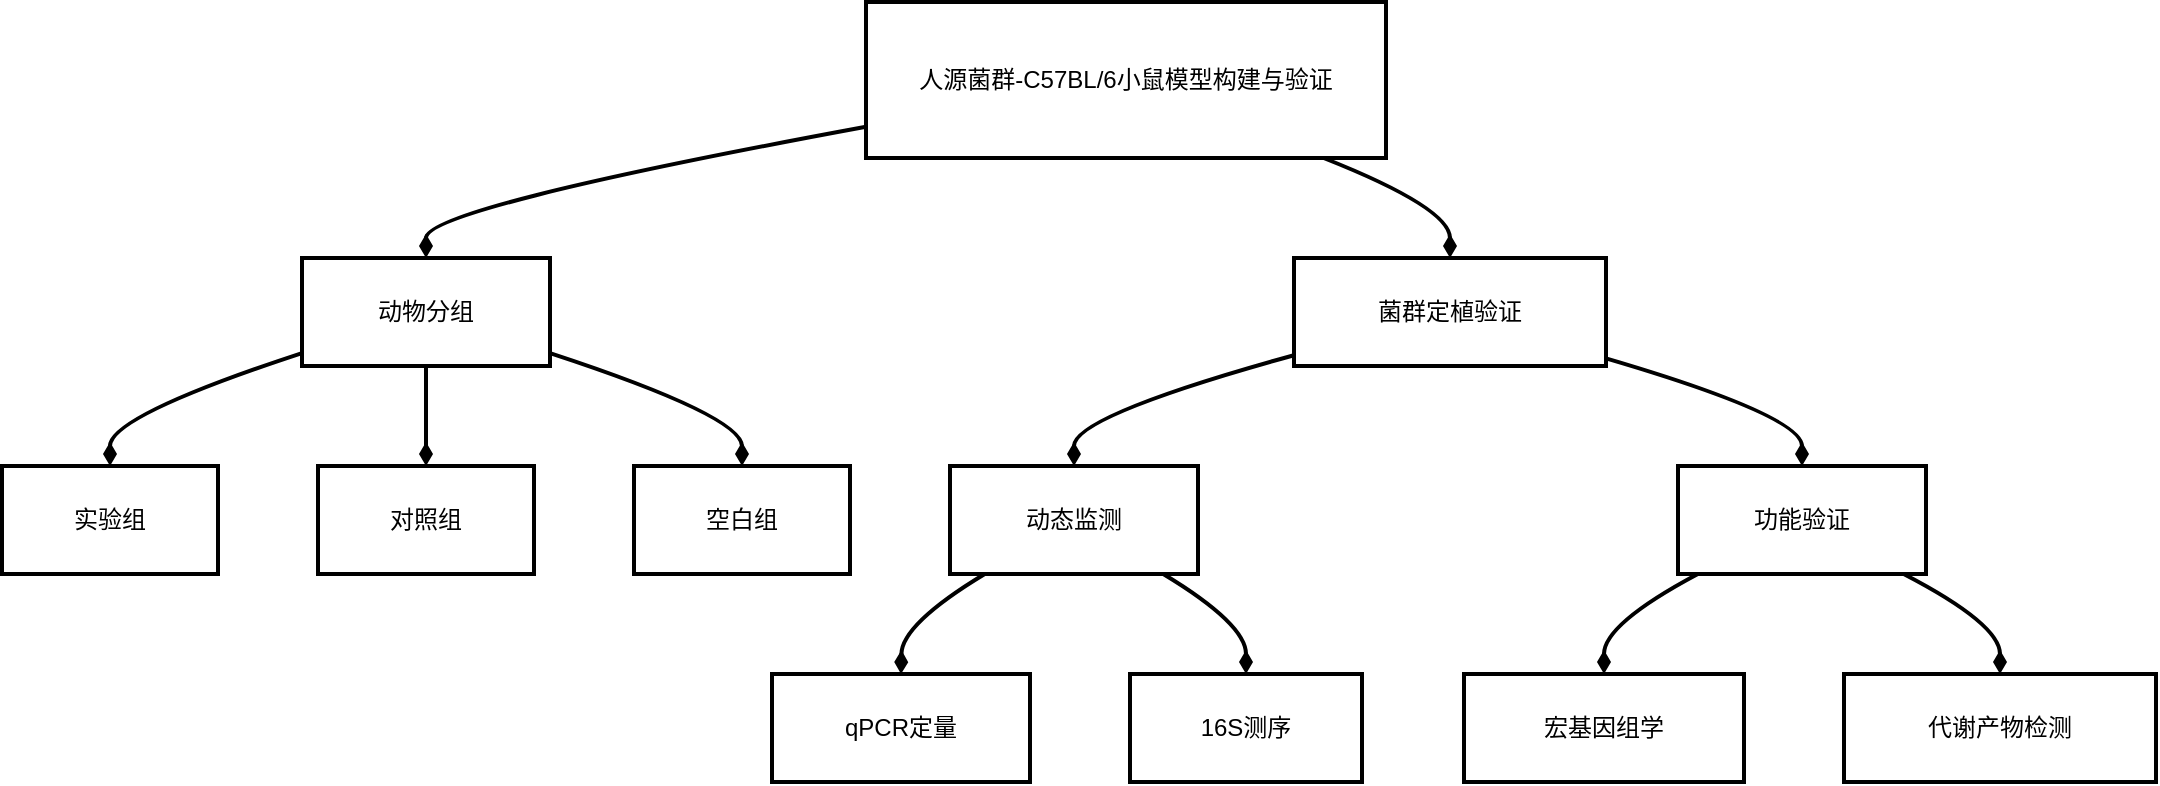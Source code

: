 <mxfile version="26.2.14">
  <diagram id="C5RBs43oDa-KdzZeNtuy" name="Page-1">
    <mxGraphModel dx="1418" dy="762" grid="1" gridSize="10" guides="1" tooltips="1" connect="1" arrows="1" fold="1" page="1" pageScale="1" pageWidth="827" pageHeight="1169" math="1" shadow="0" adaptiveColors="auto">
      <root>
        <mxCell id="WIyWlLk6GJQsqaUBKTNV-0" />
        <mxCell id="WIyWlLk6GJQsqaUBKTNV-1" parent="WIyWlLk6GJQsqaUBKTNV-0" />
        <mxCell id="KGAYr9diKrxtLoyavETy-0" value="人源菌群-C57BL/6小鼠模型构建与验证" style="whiteSpace=wrap;strokeWidth=2;" vertex="1" parent="WIyWlLk6GJQsqaUBKTNV-1">
          <mxGeometry x="452" y="20" width="260" height="78" as="geometry" />
        </mxCell>
        <mxCell id="KGAYr9diKrxtLoyavETy-1" value="动物分组" style="whiteSpace=wrap;strokeWidth=2;" vertex="1" parent="WIyWlLk6GJQsqaUBKTNV-1">
          <mxGeometry x="170" y="148" width="124" height="54" as="geometry" />
        </mxCell>
        <mxCell id="KGAYr9diKrxtLoyavETy-2" value="菌群定植验证" style="whiteSpace=wrap;strokeWidth=2;" vertex="1" parent="WIyWlLk6GJQsqaUBKTNV-1">
          <mxGeometry x="666" y="148" width="156" height="54" as="geometry" />
        </mxCell>
        <mxCell id="KGAYr9diKrxtLoyavETy-3" value="实验组" style="whiteSpace=wrap;strokeWidth=2;" vertex="1" parent="WIyWlLk6GJQsqaUBKTNV-1">
          <mxGeometry x="20" y="252" width="108" height="54" as="geometry" />
        </mxCell>
        <mxCell id="KGAYr9diKrxtLoyavETy-4" value="对照组" style="whiteSpace=wrap;strokeWidth=2;" vertex="1" parent="WIyWlLk6GJQsqaUBKTNV-1">
          <mxGeometry x="178" y="252" width="108" height="54" as="geometry" />
        </mxCell>
        <mxCell id="KGAYr9diKrxtLoyavETy-5" value="空白组" style="whiteSpace=wrap;strokeWidth=2;" vertex="1" parent="WIyWlLk6GJQsqaUBKTNV-1">
          <mxGeometry x="336" y="252" width="108" height="54" as="geometry" />
        </mxCell>
        <mxCell id="KGAYr9diKrxtLoyavETy-6" value="动态监测" style="whiteSpace=wrap;strokeWidth=2;" vertex="1" parent="WIyWlLk6GJQsqaUBKTNV-1">
          <mxGeometry x="494" y="252" width="124" height="54" as="geometry" />
        </mxCell>
        <mxCell id="KGAYr9diKrxtLoyavETy-7" value="功能验证" style="whiteSpace=wrap;strokeWidth=2;" vertex="1" parent="WIyWlLk6GJQsqaUBKTNV-1">
          <mxGeometry x="858" y="252" width="124" height="54" as="geometry" />
        </mxCell>
        <mxCell id="KGAYr9diKrxtLoyavETy-8" value="qPCR定量" style="whiteSpace=wrap;strokeWidth=2;" vertex="1" parent="WIyWlLk6GJQsqaUBKTNV-1">
          <mxGeometry x="405" y="356" width="129" height="54" as="geometry" />
        </mxCell>
        <mxCell id="KGAYr9diKrxtLoyavETy-9" value="16S测序" style="whiteSpace=wrap;strokeWidth=2;" vertex="1" parent="WIyWlLk6GJQsqaUBKTNV-1">
          <mxGeometry x="584" y="356" width="116" height="54" as="geometry" />
        </mxCell>
        <mxCell id="KGAYr9diKrxtLoyavETy-10" value="宏基因组学" style="whiteSpace=wrap;strokeWidth=2;" vertex="1" parent="WIyWlLk6GJQsqaUBKTNV-1">
          <mxGeometry x="751" y="356" width="140" height="54" as="geometry" />
        </mxCell>
        <mxCell id="KGAYr9diKrxtLoyavETy-11" value="代谢产物检测" style="whiteSpace=wrap;strokeWidth=2;" vertex="1" parent="WIyWlLk6GJQsqaUBKTNV-1">
          <mxGeometry x="941" y="356" width="156" height="54" as="geometry" />
        </mxCell>
        <mxCell id="KGAYr9diKrxtLoyavETy-12" value="" style="curved=1;startArrow=none;endArrow=diamondThin;exitX=0;exitY=0.8;entryX=0.5;entryY=0;rounded=0;strokeWidth=2;endFill=1;" edge="1" parent="WIyWlLk6GJQsqaUBKTNV-1" source="KGAYr9diKrxtLoyavETy-0" target="KGAYr9diKrxtLoyavETy-1">
          <mxGeometry relative="1" as="geometry">
            <Array as="points">
              <mxPoint x="232" y="123" />
            </Array>
          </mxGeometry>
        </mxCell>
        <mxCell id="KGAYr9diKrxtLoyavETy-13" value="" style="curved=1;startArrow=none;endArrow=diamondThin;exitX=0.88;exitY=1;entryX=0.5;entryY=0;rounded=0;strokeWidth=2;endFill=1;" edge="1" parent="WIyWlLk6GJQsqaUBKTNV-1" source="KGAYr9diKrxtLoyavETy-0" target="KGAYr9diKrxtLoyavETy-2">
          <mxGeometry relative="1" as="geometry">
            <Array as="points">
              <mxPoint x="744" y="123" />
            </Array>
          </mxGeometry>
        </mxCell>
        <mxCell id="KGAYr9diKrxtLoyavETy-14" value="" style="curved=1;startArrow=none;endArrow=diamondThin;exitX=0;exitY=0.88;entryX=0.5;entryY=0;rounded=0;strokeWidth=2;endFill=1;" edge="1" parent="WIyWlLk6GJQsqaUBKTNV-1" source="KGAYr9diKrxtLoyavETy-1" target="KGAYr9diKrxtLoyavETy-3">
          <mxGeometry relative="1" as="geometry">
            <Array as="points">
              <mxPoint x="74" y="227" />
            </Array>
          </mxGeometry>
        </mxCell>
        <mxCell id="KGAYr9diKrxtLoyavETy-15" value="" style="curved=1;startArrow=none;endArrow=diamondThin;exitX=0.5;exitY=1;entryX=0.5;entryY=0;rounded=0;strokeWidth=2;endFill=1;" edge="1" parent="WIyWlLk6GJQsqaUBKTNV-1" source="KGAYr9diKrxtLoyavETy-1" target="KGAYr9diKrxtLoyavETy-4">
          <mxGeometry relative="1" as="geometry">
            <Array as="points" />
          </mxGeometry>
        </mxCell>
        <mxCell id="KGAYr9diKrxtLoyavETy-16" value="" style="curved=1;startArrow=none;endArrow=diamondThin;exitX=1;exitY=0.88;entryX=0.5;entryY=0;rounded=0;strokeWidth=2;endFill=1;" edge="1" parent="WIyWlLk6GJQsqaUBKTNV-1" source="KGAYr9diKrxtLoyavETy-1" target="KGAYr9diKrxtLoyavETy-5">
          <mxGeometry relative="1" as="geometry">
            <Array as="points">
              <mxPoint x="390" y="227" />
            </Array>
          </mxGeometry>
        </mxCell>
        <mxCell id="KGAYr9diKrxtLoyavETy-17" value="" style="curved=1;startArrow=none;endArrow=diamondThin;exitX=0;exitY=0.9;entryX=0.5;entryY=0;rounded=0;strokeWidth=2;endFill=1;" edge="1" parent="WIyWlLk6GJQsqaUBKTNV-1" source="KGAYr9diKrxtLoyavETy-2" target="KGAYr9diKrxtLoyavETy-6">
          <mxGeometry relative="1" as="geometry">
            <Array as="points">
              <mxPoint x="556" y="227" />
            </Array>
          </mxGeometry>
        </mxCell>
        <mxCell id="KGAYr9diKrxtLoyavETy-18" value="" style="curved=1;startArrow=none;endArrow=diamondThin;exitX=1;exitY=0.93;entryX=0.5;entryY=0;rounded=0;strokeWidth=2;endFill=1;" edge="1" parent="WIyWlLk6GJQsqaUBKTNV-1" source="KGAYr9diKrxtLoyavETy-2" target="KGAYr9diKrxtLoyavETy-7">
          <mxGeometry relative="1" as="geometry">
            <Array as="points">
              <mxPoint x="920" y="227" />
            </Array>
          </mxGeometry>
        </mxCell>
        <mxCell id="KGAYr9diKrxtLoyavETy-19" value="" style="curved=1;startArrow=none;endArrow=diamondThin;exitX=0.14;exitY=1;entryX=0.5;entryY=0;rounded=0;strokeWidth=2;endFill=1;" edge="1" parent="WIyWlLk6GJQsqaUBKTNV-1" source="KGAYr9diKrxtLoyavETy-6" target="KGAYr9diKrxtLoyavETy-8">
          <mxGeometry relative="1" as="geometry">
            <Array as="points">
              <mxPoint x="470" y="331" />
            </Array>
          </mxGeometry>
        </mxCell>
        <mxCell id="KGAYr9diKrxtLoyavETy-20" value="" style="curved=1;startArrow=none;endArrow=diamondThin;exitX=0.86;exitY=1;entryX=0.5;entryY=0;rounded=0;strokeWidth=2;endFill=1;" edge="1" parent="WIyWlLk6GJQsqaUBKTNV-1" source="KGAYr9diKrxtLoyavETy-6" target="KGAYr9diKrxtLoyavETy-9">
          <mxGeometry relative="1" as="geometry">
            <Array as="points">
              <mxPoint x="642" y="331" />
            </Array>
          </mxGeometry>
        </mxCell>
        <mxCell id="KGAYr9diKrxtLoyavETy-21" value="" style="curved=1;startArrow=none;endArrow=diamondThin;exitX=0.08;exitY=1;entryX=0.5;entryY=0;rounded=0;strokeWidth=2;endFill=1;" edge="1" parent="WIyWlLk6GJQsqaUBKTNV-1" source="KGAYr9diKrxtLoyavETy-7" target="KGAYr9diKrxtLoyavETy-10">
          <mxGeometry relative="1" as="geometry">
            <Array as="points">
              <mxPoint x="821" y="331" />
            </Array>
          </mxGeometry>
        </mxCell>
        <mxCell id="KGAYr9diKrxtLoyavETy-22" value="" style="curved=1;startArrow=none;endArrow=diamondThin;exitX=0.91;exitY=1;entryX=0.5;entryY=0;rounded=0;strokeWidth=2;endFill=1;" edge="1" parent="WIyWlLk6GJQsqaUBKTNV-1" source="KGAYr9diKrxtLoyavETy-7" target="KGAYr9diKrxtLoyavETy-11">
          <mxGeometry relative="1" as="geometry">
            <Array as="points">
              <mxPoint x="1019" y="331" />
            </Array>
          </mxGeometry>
        </mxCell>
      </root>
    </mxGraphModel>
  </diagram>
</mxfile>
